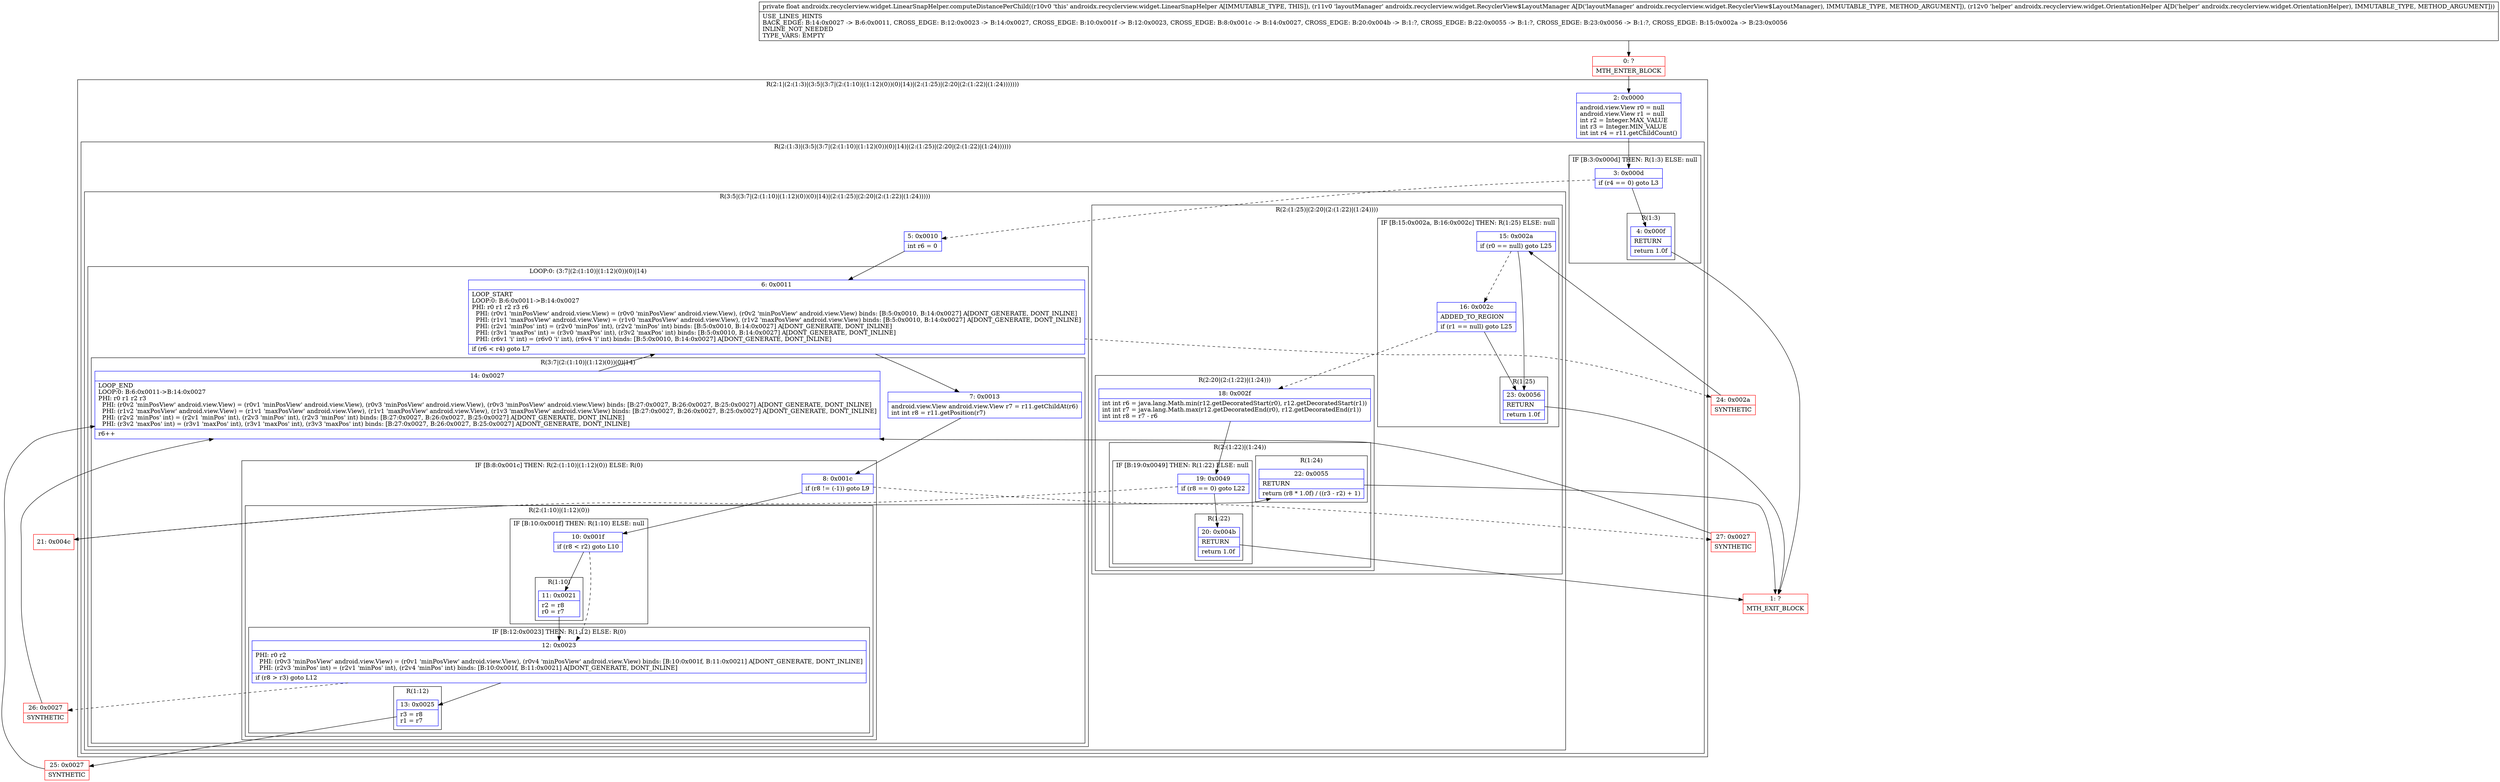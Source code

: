 digraph "CFG forandroidx.recyclerview.widget.LinearSnapHelper.computeDistancePerChild(Landroidx\/recyclerview\/widget\/RecyclerView$LayoutManager;Landroidx\/recyclerview\/widget\/OrientationHelper;)F" {
subgraph cluster_Region_591882381 {
label = "R(2:1|(2:(1:3)|(3:5|(3:7|(2:(1:10)|(1:12)(0))(0)|14)|(2:(1:25)|(2:20|(2:(1:22)|(1:24)))))))";
node [shape=record,color=blue];
Node_2 [shape=record,label="{2\:\ 0x0000|android.view.View r0 = null\landroid.view.View r1 = null\lint r2 = Integer.MAX_VALUE\lint r3 = Integer.MIN_VALUE\lint int r4 = r11.getChildCount()\l}"];
subgraph cluster_Region_633452417 {
label = "R(2:(1:3)|(3:5|(3:7|(2:(1:10)|(1:12)(0))(0)|14)|(2:(1:25)|(2:20|(2:(1:22)|(1:24))))))";
node [shape=record,color=blue];
subgraph cluster_IfRegion_756626657 {
label = "IF [B:3:0x000d] THEN: R(1:3) ELSE: null";
node [shape=record,color=blue];
Node_3 [shape=record,label="{3\:\ 0x000d|if (r4 == 0) goto L3\l}"];
subgraph cluster_Region_1148855812 {
label = "R(1:3)";
node [shape=record,color=blue];
Node_4 [shape=record,label="{4\:\ 0x000f|RETURN\l|return 1.0f\l}"];
}
}
subgraph cluster_Region_1742472056 {
label = "R(3:5|(3:7|(2:(1:10)|(1:12)(0))(0)|14)|(2:(1:25)|(2:20|(2:(1:22)|(1:24)))))";
node [shape=record,color=blue];
Node_5 [shape=record,label="{5\:\ 0x0010|int r6 = 0\l}"];
subgraph cluster_LoopRegion_2122024468 {
label = "LOOP:0: (3:7|(2:(1:10)|(1:12)(0))(0)|14)";
node [shape=record,color=blue];
Node_6 [shape=record,label="{6\:\ 0x0011|LOOP_START\lLOOP:0: B:6:0x0011\-\>B:14:0x0027\lPHI: r0 r1 r2 r3 r6 \l  PHI: (r0v1 'minPosView' android.view.View) = (r0v0 'minPosView' android.view.View), (r0v2 'minPosView' android.view.View) binds: [B:5:0x0010, B:14:0x0027] A[DONT_GENERATE, DONT_INLINE]\l  PHI: (r1v1 'maxPosView' android.view.View) = (r1v0 'maxPosView' android.view.View), (r1v2 'maxPosView' android.view.View) binds: [B:5:0x0010, B:14:0x0027] A[DONT_GENERATE, DONT_INLINE]\l  PHI: (r2v1 'minPos' int) = (r2v0 'minPos' int), (r2v2 'minPos' int) binds: [B:5:0x0010, B:14:0x0027] A[DONT_GENERATE, DONT_INLINE]\l  PHI: (r3v1 'maxPos' int) = (r3v0 'maxPos' int), (r3v2 'maxPos' int) binds: [B:5:0x0010, B:14:0x0027] A[DONT_GENERATE, DONT_INLINE]\l  PHI: (r6v1 'i' int) = (r6v0 'i' int), (r6v4 'i' int) binds: [B:5:0x0010, B:14:0x0027] A[DONT_GENERATE, DONT_INLINE]\l|if (r6 \< r4) goto L7\l}"];
subgraph cluster_Region_1145652611 {
label = "R(3:7|(2:(1:10)|(1:12)(0))(0)|14)";
node [shape=record,color=blue];
Node_7 [shape=record,label="{7\:\ 0x0013|android.view.View android.view.View r7 = r11.getChildAt(r6)\lint int r8 = r11.getPosition(r7)\l}"];
subgraph cluster_IfRegion_41596647 {
label = "IF [B:8:0x001c] THEN: R(2:(1:10)|(1:12)(0)) ELSE: R(0)";
node [shape=record,color=blue];
Node_8 [shape=record,label="{8\:\ 0x001c|if (r8 != (\-1)) goto L9\l}"];
subgraph cluster_Region_1795332034 {
label = "R(2:(1:10)|(1:12)(0))";
node [shape=record,color=blue];
subgraph cluster_IfRegion_1334019664 {
label = "IF [B:10:0x001f] THEN: R(1:10) ELSE: null";
node [shape=record,color=blue];
Node_10 [shape=record,label="{10\:\ 0x001f|if (r8 \< r2) goto L10\l}"];
subgraph cluster_Region_659425723 {
label = "R(1:10)";
node [shape=record,color=blue];
Node_11 [shape=record,label="{11\:\ 0x0021|r2 = r8\lr0 = r7\l}"];
}
}
subgraph cluster_IfRegion_265657468 {
label = "IF [B:12:0x0023] THEN: R(1:12) ELSE: R(0)";
node [shape=record,color=blue];
Node_12 [shape=record,label="{12\:\ 0x0023|PHI: r0 r2 \l  PHI: (r0v3 'minPosView' android.view.View) = (r0v1 'minPosView' android.view.View), (r0v4 'minPosView' android.view.View) binds: [B:10:0x001f, B:11:0x0021] A[DONT_GENERATE, DONT_INLINE]\l  PHI: (r2v3 'minPos' int) = (r2v1 'minPos' int), (r2v4 'minPos' int) binds: [B:10:0x001f, B:11:0x0021] A[DONT_GENERATE, DONT_INLINE]\l|if (r8 \> r3) goto L12\l}"];
subgraph cluster_Region_416761632 {
label = "R(1:12)";
node [shape=record,color=blue];
Node_13 [shape=record,label="{13\:\ 0x0025|r3 = r8\lr1 = r7\l}"];
}
subgraph cluster_Region_747947445 {
label = "R(0)";
node [shape=record,color=blue];
}
}
}
subgraph cluster_Region_79757849 {
label = "R(0)";
node [shape=record,color=blue];
}
}
Node_14 [shape=record,label="{14\:\ 0x0027|LOOP_END\lLOOP:0: B:6:0x0011\-\>B:14:0x0027\lPHI: r0 r1 r2 r3 \l  PHI: (r0v2 'minPosView' android.view.View) = (r0v1 'minPosView' android.view.View), (r0v3 'minPosView' android.view.View), (r0v3 'minPosView' android.view.View) binds: [B:27:0x0027, B:26:0x0027, B:25:0x0027] A[DONT_GENERATE, DONT_INLINE]\l  PHI: (r1v2 'maxPosView' android.view.View) = (r1v1 'maxPosView' android.view.View), (r1v1 'maxPosView' android.view.View), (r1v3 'maxPosView' android.view.View) binds: [B:27:0x0027, B:26:0x0027, B:25:0x0027] A[DONT_GENERATE, DONT_INLINE]\l  PHI: (r2v2 'minPos' int) = (r2v1 'minPos' int), (r2v3 'minPos' int), (r2v3 'minPos' int) binds: [B:27:0x0027, B:26:0x0027, B:25:0x0027] A[DONT_GENERATE, DONT_INLINE]\l  PHI: (r3v2 'maxPos' int) = (r3v1 'maxPos' int), (r3v1 'maxPos' int), (r3v3 'maxPos' int) binds: [B:27:0x0027, B:26:0x0027, B:25:0x0027] A[DONT_GENERATE, DONT_INLINE]\l|r6++\l}"];
}
}
subgraph cluster_Region_295587459 {
label = "R(2:(1:25)|(2:20|(2:(1:22)|(1:24))))";
node [shape=record,color=blue];
subgraph cluster_IfRegion_1272783963 {
label = "IF [B:15:0x002a, B:16:0x002c] THEN: R(1:25) ELSE: null";
node [shape=record,color=blue];
Node_15 [shape=record,label="{15\:\ 0x002a|if (r0 == null) goto L25\l}"];
Node_16 [shape=record,label="{16\:\ 0x002c|ADDED_TO_REGION\l|if (r1 == null) goto L25\l}"];
subgraph cluster_Region_1860007925 {
label = "R(1:25)";
node [shape=record,color=blue];
Node_23 [shape=record,label="{23\:\ 0x0056|RETURN\l|return 1.0f\l}"];
}
}
subgraph cluster_Region_4998308 {
label = "R(2:20|(2:(1:22)|(1:24)))";
node [shape=record,color=blue];
Node_18 [shape=record,label="{18\:\ 0x002f|int int r6 = java.lang.Math.min(r12.getDecoratedStart(r0), r12.getDecoratedStart(r1))\lint int r7 = java.lang.Math.max(r12.getDecoratedEnd(r0), r12.getDecoratedEnd(r1))\lint int r8 = r7 \- r6\l}"];
subgraph cluster_Region_1693368054 {
label = "R(2:(1:22)|(1:24))";
node [shape=record,color=blue];
subgraph cluster_IfRegion_538173399 {
label = "IF [B:19:0x0049] THEN: R(1:22) ELSE: null";
node [shape=record,color=blue];
Node_19 [shape=record,label="{19\:\ 0x0049|if (r8 == 0) goto L22\l}"];
subgraph cluster_Region_1748216248 {
label = "R(1:22)";
node [shape=record,color=blue];
Node_20 [shape=record,label="{20\:\ 0x004b|RETURN\l|return 1.0f\l}"];
}
}
subgraph cluster_Region_1843305479 {
label = "R(1:24)";
node [shape=record,color=blue];
Node_22 [shape=record,label="{22\:\ 0x0055|RETURN\l|return (r8 * 1.0f) \/ ((r3 \- r2) + 1)\l}"];
}
}
}
}
}
}
}
Node_0 [shape=record,color=red,label="{0\:\ ?|MTH_ENTER_BLOCK\l}"];
Node_1 [shape=record,color=red,label="{1\:\ ?|MTH_EXIT_BLOCK\l}"];
Node_25 [shape=record,color=red,label="{25\:\ 0x0027|SYNTHETIC\l}"];
Node_26 [shape=record,color=red,label="{26\:\ 0x0027|SYNTHETIC\l}"];
Node_27 [shape=record,color=red,label="{27\:\ 0x0027|SYNTHETIC\l}"];
Node_24 [shape=record,color=red,label="{24\:\ 0x002a|SYNTHETIC\l}"];
Node_21 [shape=record,color=red,label="{21\:\ 0x004c}"];
MethodNode[shape=record,label="{private float androidx.recyclerview.widget.LinearSnapHelper.computeDistancePerChild((r10v0 'this' androidx.recyclerview.widget.LinearSnapHelper A[IMMUTABLE_TYPE, THIS]), (r11v0 'layoutManager' androidx.recyclerview.widget.RecyclerView$LayoutManager A[D('layoutManager' androidx.recyclerview.widget.RecyclerView$LayoutManager), IMMUTABLE_TYPE, METHOD_ARGUMENT]), (r12v0 'helper' androidx.recyclerview.widget.OrientationHelper A[D('helper' androidx.recyclerview.widget.OrientationHelper), IMMUTABLE_TYPE, METHOD_ARGUMENT]))  | USE_LINES_HINTS\lBACK_EDGE: B:14:0x0027 \-\> B:6:0x0011, CROSS_EDGE: B:12:0x0023 \-\> B:14:0x0027, CROSS_EDGE: B:10:0x001f \-\> B:12:0x0023, CROSS_EDGE: B:8:0x001c \-\> B:14:0x0027, CROSS_EDGE: B:20:0x004b \-\> B:1:?, CROSS_EDGE: B:22:0x0055 \-\> B:1:?, CROSS_EDGE: B:23:0x0056 \-\> B:1:?, CROSS_EDGE: B:15:0x002a \-\> B:23:0x0056\lINLINE_NOT_NEEDED\lTYPE_VARS: EMPTY\l}"];
MethodNode -> Node_0;Node_2 -> Node_3;
Node_3 -> Node_4;
Node_3 -> Node_5[style=dashed];
Node_4 -> Node_1;
Node_5 -> Node_6;
Node_6 -> Node_7;
Node_6 -> Node_24[style=dashed];
Node_7 -> Node_8;
Node_8 -> Node_10;
Node_8 -> Node_27[style=dashed];
Node_10 -> Node_11;
Node_10 -> Node_12[style=dashed];
Node_11 -> Node_12;
Node_12 -> Node_13;
Node_12 -> Node_26[style=dashed];
Node_13 -> Node_25;
Node_14 -> Node_6;
Node_15 -> Node_16[style=dashed];
Node_15 -> Node_23;
Node_16 -> Node_18[style=dashed];
Node_16 -> Node_23;
Node_23 -> Node_1;
Node_18 -> Node_19;
Node_19 -> Node_20;
Node_19 -> Node_21[style=dashed];
Node_20 -> Node_1;
Node_22 -> Node_1;
Node_0 -> Node_2;
Node_25 -> Node_14;
Node_26 -> Node_14;
Node_27 -> Node_14;
Node_24 -> Node_15;
Node_21 -> Node_22;
}

